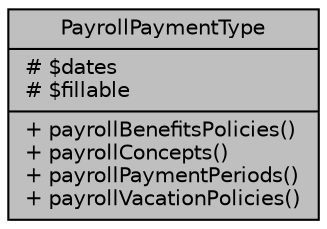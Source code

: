 digraph "PayrollPaymentType"
{
 // LATEX_PDF_SIZE
  bgcolor="transparent";
  edge [fontname="Helvetica",fontsize="10",labelfontname="Helvetica",labelfontsize="10"];
  node [fontname="Helvetica",fontsize="10",shape=record];
  Node1 [label="{PayrollPaymentType\n|# $dates\l# $fillable\l|+ payrollBenefitsPolicies()\l+ payrollConcepts()\l+ payrollPaymentPeriods()\l+ payrollVacationPolicies()\l}",height=0.2,width=0.4,color="black", fillcolor="grey75", style="filled", fontcolor="black",tooltip="Datos de tipos de pago."];
}
